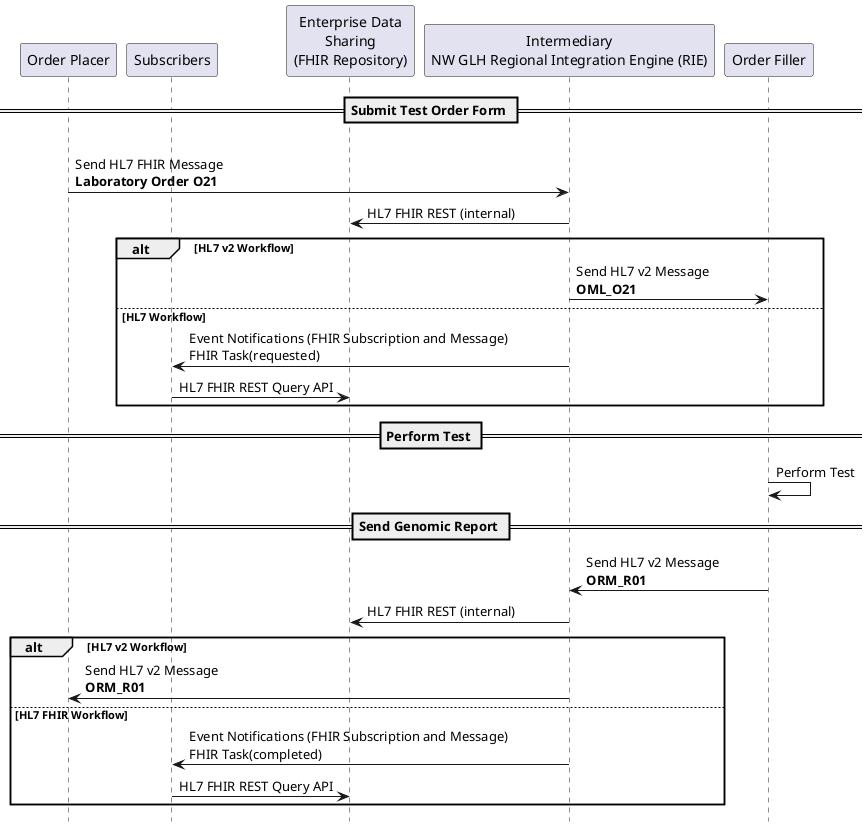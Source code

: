 @startuml

hide footbox

participant "Order Placer" as EPR
participant "Subscribers" as Subscribers
participant "Enterprise Data\nSharing\n(FHIR Repository)" as CDR
participant "Intermediary\nNW GLH Regional Integration Engine (RIE)" as TIE
participant "Order Filler" as LIMS



== Submit Test Order Form ==

EPR -> TIE: \nSend HL7 FHIR Message\n**Laboratory Order O21**
TIE -> CDR: HL7 FHIR REST (internal)
alt HL7 v2 Workflow
TIE -> LIMS: Send HL7 v2 Message\n**OML_O21**
else HL7 Workflow
TIE -> Subscribers: Event Notifications (FHIR Subscription and Message)\nFHIR Task(requested)
Subscribers -> CDR: HL7 FHIR REST Query API
end

== Perform Test ==

LIMS -> LIMS: Perform Test

== Send Genomic Report ==

LIMS -> TIE: Send HL7 v2 Message\n**ORM_R01**

TIE -> CDR: HL7 FHIR REST (internal)
alt HL7 v2 Workflow
TIE -> EPR: Send HL7 v2 Message\n**ORM_R01**
else HL7 FHIR Workflow
TIE -> Subscribers: Event Notifications (FHIR Subscription and Message)\nFHIR Task(completed)
Subscribers -> CDR: HL7 FHIR REST Query API
end

@enduml
